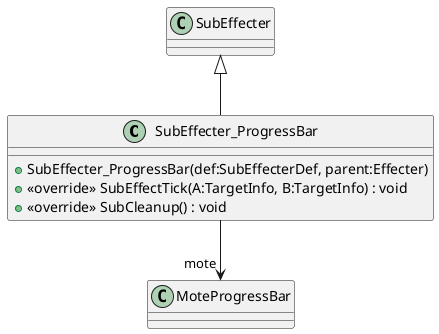 @startuml
class SubEffecter_ProgressBar {
    + SubEffecter_ProgressBar(def:SubEffecterDef, parent:Effecter)
    + <<override>> SubEffectTick(A:TargetInfo, B:TargetInfo) : void
    + <<override>> SubCleanup() : void
}
SubEffecter <|-- SubEffecter_ProgressBar
SubEffecter_ProgressBar --> "mote" MoteProgressBar
@enduml
